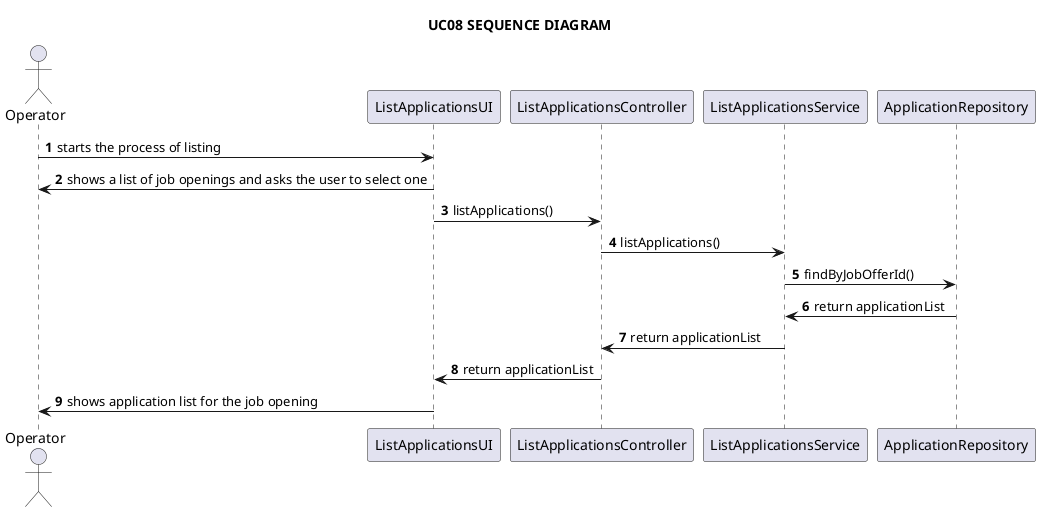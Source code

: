 @startuml

title UC08 SEQUENCE DIAGRAM

autonumber

actor Operator as o
participant ListApplicationsUI as ui
participant ListApplicationsController as c
participant ListApplicationsService as service
participant ApplicationRepository as repo

o -> ui: starts the process of listing

ui -> o: shows a list of job openings and asks the user to select one

ui -> c: listApplications()

c -> service: listApplications()

service -> repo: findByJobOfferId()

repo -> service: return applicationList

service -> c: return applicationList

c -> ui: return applicationList

ui -> o: shows application list for the job opening

@enduml